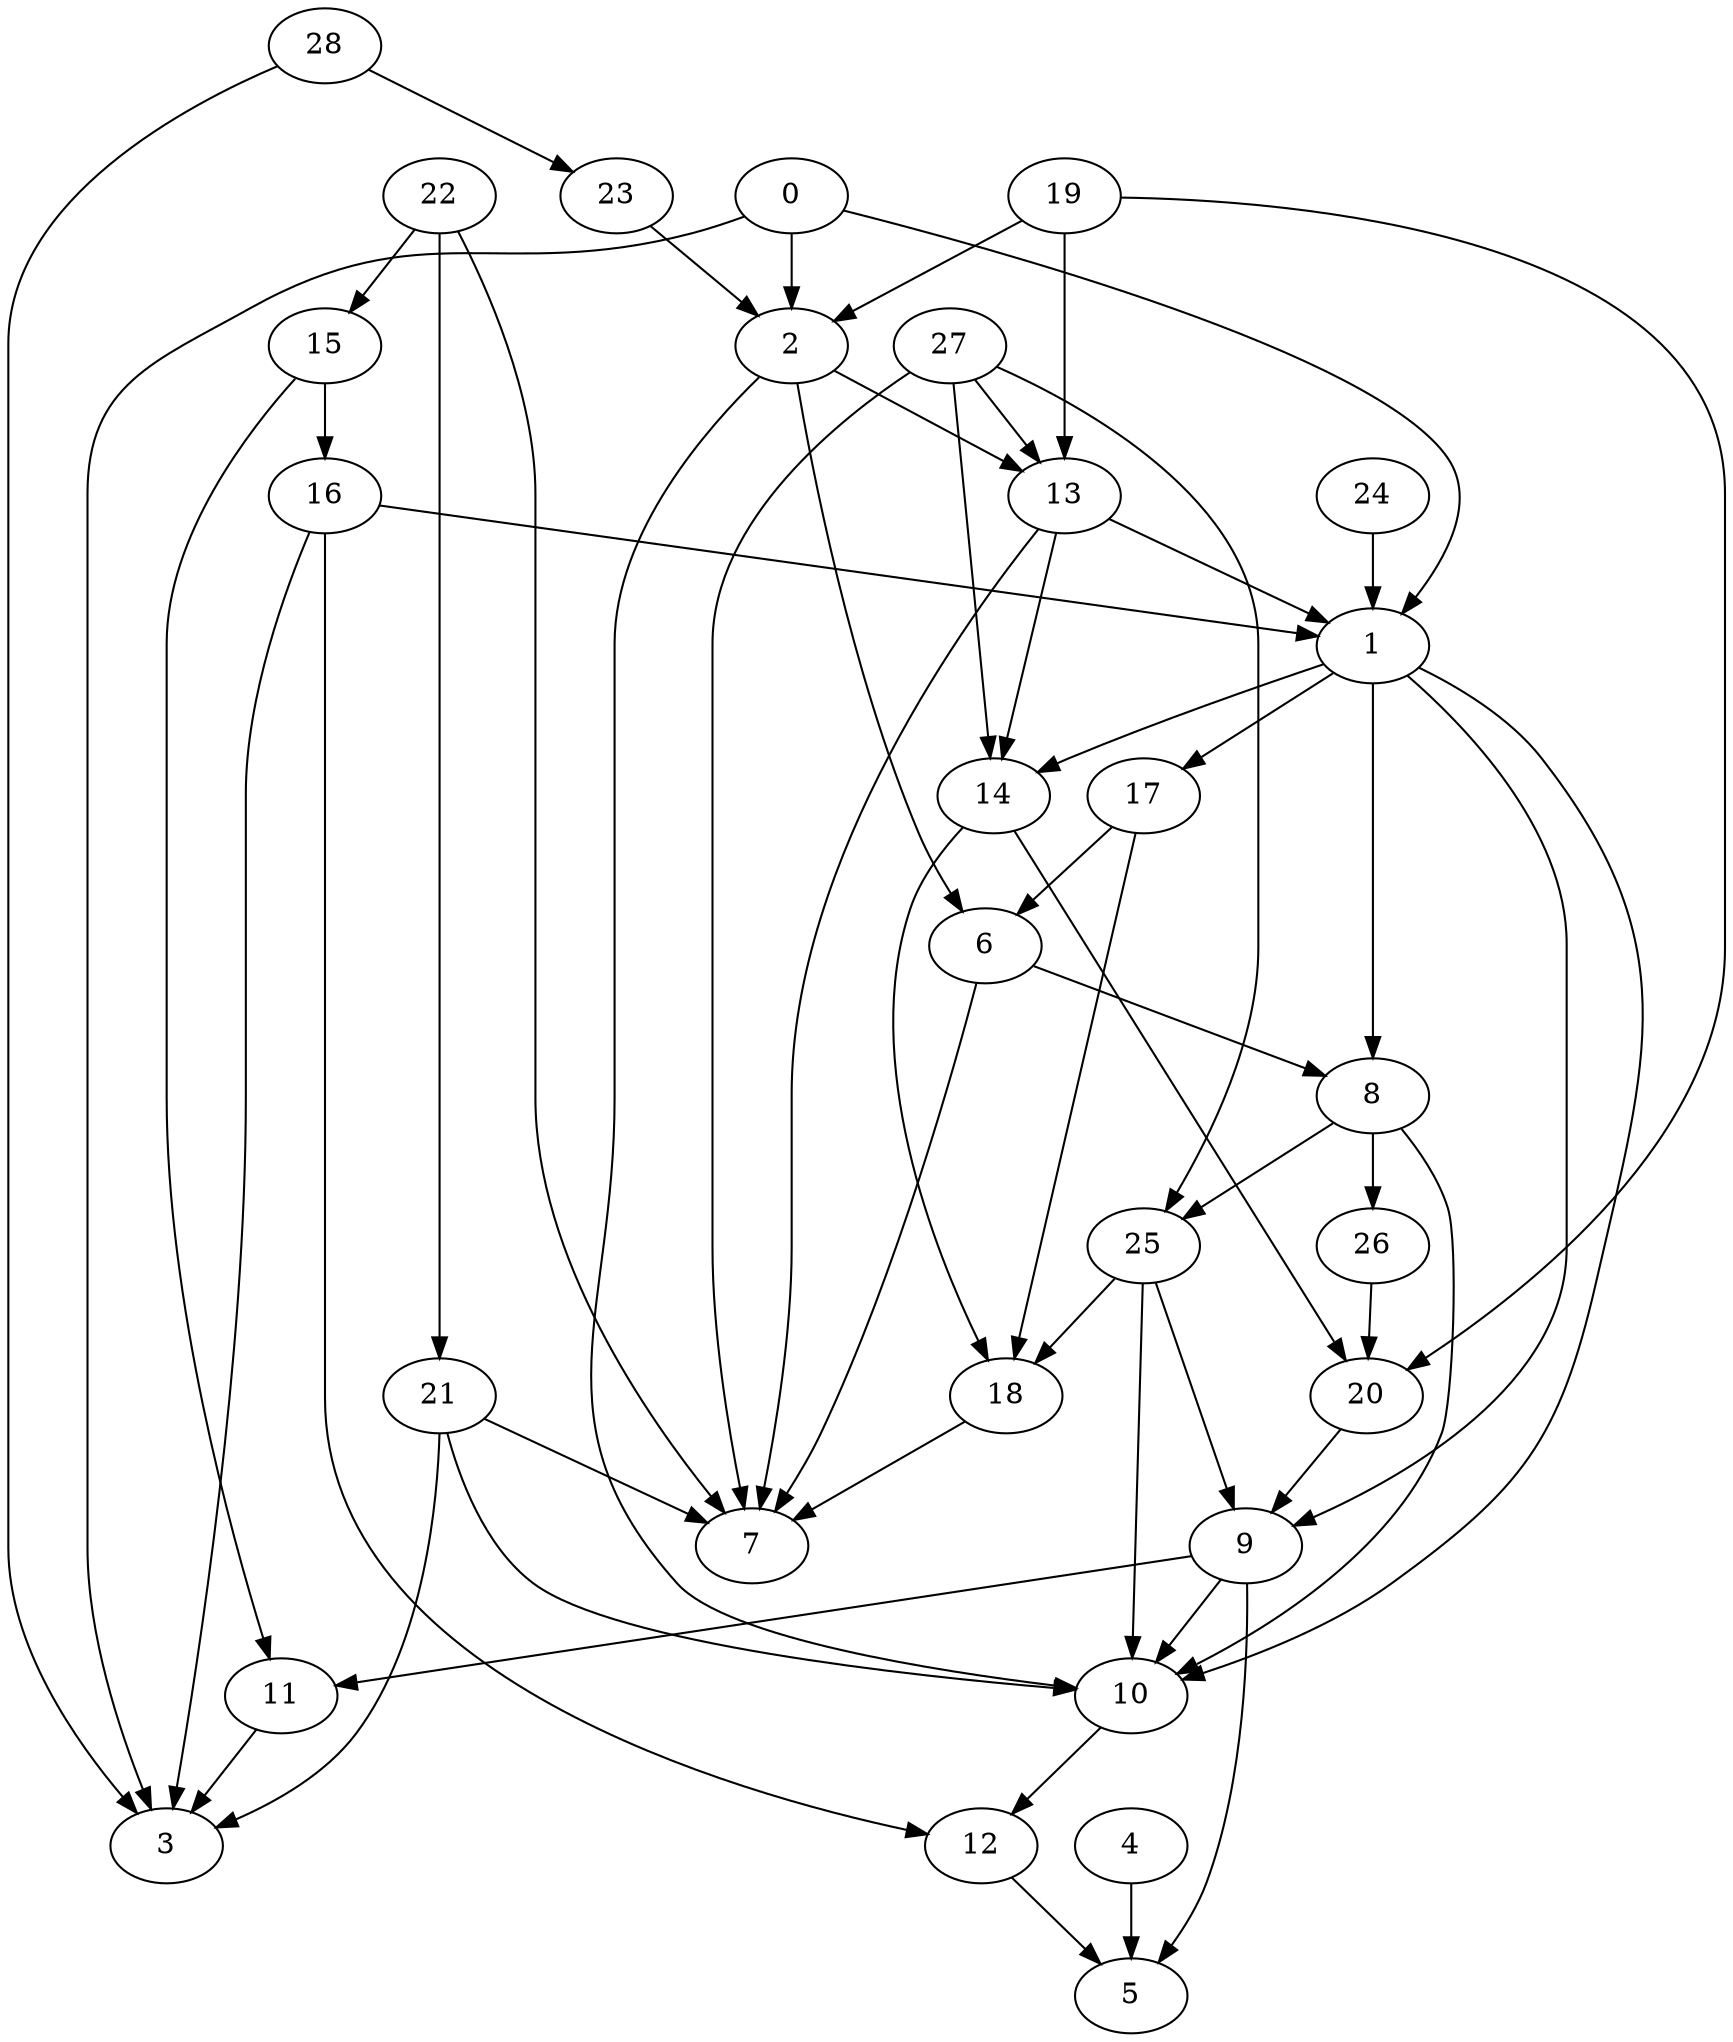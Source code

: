 strict digraph "" {
	0	 [pos="37.52316236495972,24.623146653175354"];
	1	 [pos="29.434069991111755,8.418096601963043"];
	0 -> 1;
	2	 [pos="85.76503396034241,96.62829041481018"];
	0 -> 2;
	3	 [pos="80.21866083145142,71.69576287269592"];
	0 -> 3;
	8	 [pos="10.370485484600067,65.31385779380798"];
	1 -> 8;
	9	 [pos="24.72432851791382,30.9920996427536"];
	1 -> 9;
	10	 [pos="55.02727031707764,1.2356659397482872"];
	1 -> 10;
	14	 [pos="21.94083482027054,17.098908126354218"];
	1 -> 14;
	17	 [pos="96.94949388504028,56.557345390319824"];
	1 -> 17;
	6	 [pos="80.73562979698181,49.37526881694794"];
	2 -> 6;
	2 -> 10;
	13	 [pos="6.758921593427658,82.15364813804626"];
	2 -> 13;
	4	 [pos="1.2828764505684376,36.65364384651184"];
	5	 [pos="76.47358775138855,32.501521706581116"];
	4 -> 5;
	7	 [pos="83.96824598312378,39.40436840057373"];
	6 -> 7;
	6 -> 8;
	8 -> 10;
	25	 [pos="49.093133211135864,92.01551675796509"];
	8 -> 25;
	26	 [pos="21.884852647781372,76.37639045715332"];
	8 -> 26;
	9 -> 5;
	9 -> 10;
	11	 [pos="63.449567556381226,54.037004709243774"];
	9 -> 11;
	12	 [pos="25.301778316497803,18.995003402233124"];
	10 -> 12;
	11 -> 3;
	12 -> 5;
	13 -> 1;
	13 -> 7;
	13 -> 14;
	18	 [pos="21.681997179985046,61.702507734298706"];
	14 -> 18;
	20	 [pos="91.25568866729736,99.52151775360107"];
	14 -> 20;
	15	 [pos="1.8900305032730103,2.8741125017404556"];
	15 -> 11;
	16	 [pos="49.13318157196045,26.42849087715149"];
	15 -> 16;
	16 -> 1;
	16 -> 3;
	16 -> 12;
	17 -> 6;
	17 -> 18;
	18 -> 7;
	19	 [pos="58.10436010360718,28.265726566314697"];
	19 -> 2;
	19 -> 13;
	19 -> 20;
	20 -> 9;
	21	 [pos="32.172927260398865,20.659469068050385"];
	21 -> 3;
	21 -> 7;
	21 -> 10;
	22	 [pos="71.75498008728027,97.68164157867432"];
	22 -> 7;
	22 -> 15;
	22 -> 21;
	23	 [pos="46.31679058074951,79.95520234107971"];
	23 -> 2;
	24	 [pos="76.3798177242279,14.319419860839844"];
	24 -> 1;
	25 -> 9;
	25 -> 10;
	25 -> 18;
	26 -> 20;
	27	 [pos="65.27897119522095,66.65025353431702"];
	27 -> 7;
	27 -> 13;
	27 -> 14;
	27 -> 25;
	28	 [pos="77.86442637443542,33.13097953796387"];
	28 -> 3;
	28 -> 23;
}
